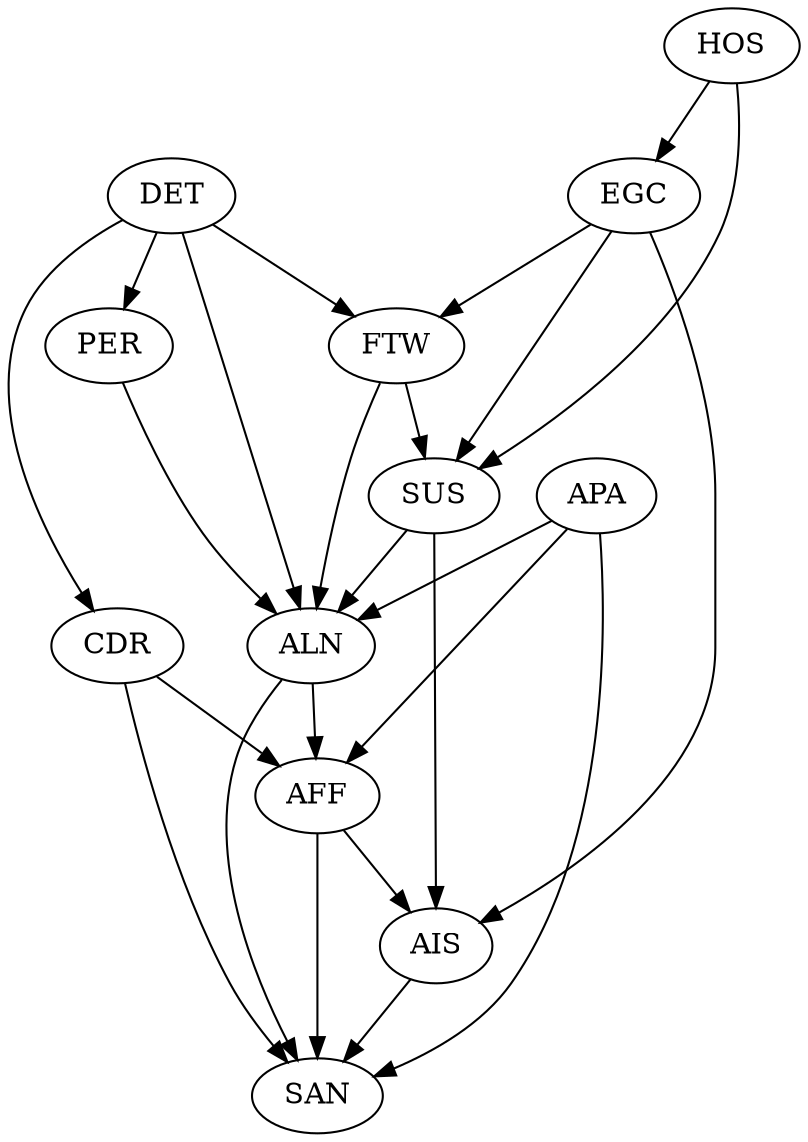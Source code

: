 digraph unix {
  HOS -> EGC;
  DET -> PER;
  EGC -> FTW;
  DET -> FTW;
  HOS -> SUS;
  EGC -> SUS;
  FTW -> SUS;
  DET -> CDR;
  DET -> ALN;
  PER -> ALN;
  FTW -> ALN;
  SUS -> ALN;
  APA -> ALN;
  CDR -> AFF;
  APA -> AFF;
  ALN -> AFF;
  EGC -> AIS;
  SUS -> AIS;
  AFF -> AIS;
  CDR -> SAN;
  APA -> SAN;
  ALN -> SAN;
  AFF -> SAN;
  AIS -> SAN;
}
